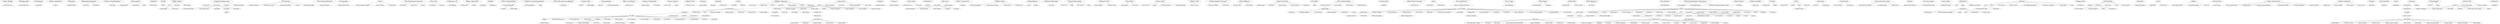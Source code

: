 strict graph "" {
	node [label="\N"];
	89	 [fontsize=30,
		height=0.4722222222222222,
		label="b'Alter Bridge'",
		level=1,
		weight=231894,
		width=2.1805555555555554];
	2405	 [fontsize=20,
		height=0.3194444444444444,
		label="b'Velvet Revolver'",
		level=3,
		weight=423957,
		width=1.9583333333333333];
	89 -- 2405;
	964	 [fontsize=30,
		height=0.4722222222222222,
		label="b'Hoobastank'",
		level=1,
		weight=713239,
		width=2.236111111111111];
	1965	 [fontsize=20,
		height=0.3194444444444444,
		label="b'Story of\\nthe Year'",
		level=3,
		weight=314696,
		width=2.25];
	964 -- 1965;
	1257	 [fontsize=30,
		height=0.4722222222222222,
		label="b'Lifehouse'",
		level=1,
		weight=626378,
		width=1.8194444444444444];
	184	 [fontsize=20,
		height=0.3194444444444444,
		label="b'Augustana'",
		level=3,
		weight=281370,
		width=1.3333333333333333];
	1257 -- 184;
	77	 [fontsize=30,
		height=0.4722222222222222,
		label="b'Alien Ant\\nFarm'",
		level=1,
		weight=481750,
		width=3.0];
	39	 [fontsize=20,
		height=0.3194444444444444,
		label="b'Adema'",
		level=3,
		weight=320351,
		width=0.8888888888888888];
	77 -- 39;
	675	 [fontsize=30,
		height=0.4722222222222222,
		label="b'Earshot'",
		level=1,
		weight=110482,
		width=1.4444444444444444];
	701	 [fontsize=20,
		height=0.3194444444444444,
		label="b'Element Eighty'",
		level=3,
		weight=112829,
		width=1.875];
	675 -- 701;
	349	 [fontsize=30,
		height=0.4722222222222222,
		label="b'Breaking Benjamin'",
		level=1,
		weight=568249,
		width=3.5];
	884	 [fontsize=20,
		height=0.3194444444444444,
		label="b'Godsmack'",
		level=3,
		weight=496504,
		width=1.3333333333333333];
	349 -- 884;
	621	 [fontsize=20,
		height=0.3194444444444444,
		label="b'Disturbed'",
		level=3,
		weight=737699,
		width=1.1944444444444444];
	349 -- 621;
	1804	 [fontsize=30,
		height=0.4722222222222222,
		label="b'Scars On\\nBroadway'",
		level=1,
		weight=111533,
		width=3.9444444444444446];
	1201	 [fontsize=20,
		height=0.3194444444444444,
		label="b'Ko\\:042fn'",
		level=3,
		weight=918247,
		width=1.1944444444444444];
	1804 -- 1201;
	1829	 [fontsize=30,
		height=0.4722222222222222,
		label="b'Sevendust'",
		level=1,
		weight=253569,
		width=1.9722222222222223];
	664	 [fontsize=20,
		height=0.3194444444444444,
		label="b'Drowning Pool'",
		level=3,
		weight=388472,
		width=1.8194444444444444];
	1829 -- 664;
	1924	 [fontsize=20,
		height=0.3194444444444444,
		label="b'Spineshank'",
		level=3,
		weight=155880,
		width=1.4583333333333333];
	1829 -- 1924;
	1895	 [fontsize=20,
		height=0.3194444444444444,
		label="b'SOiL'",
		level=3,
		weight=229038,
		width=0.625];
	1829 -- 1895;
	804	 [fontsize=30,
		height=0.4722222222222222,
		label="b'Flyleaf'",
		level=1,
		weight=299290,
		width=1.2361111111111112];
	751	 [fontsize=20,
		height=0.3194444444444444,
		label="b'Evanescence'",
		level=3,
		weight=1024587,
		width=1.6805555555555556];
	804 -- 751;
	482	 [fontsize=30,
		height=0.4722222222222222,
		label="b'Cold'",
		level=1,
		weight=240430,
		width=0.8611111111111112];
	796	 [fontsize=20,
		height=0.3194444444444444,
		label="b'Flaw'",
		level=3,
		weight=114166,
		width=0.5972222222222222];
	482 -- 796;
	269	 [fontsize=30,
		height=0.4722222222222222,
		label="b'Billy Talent'",
		level=1,
		weight=515568,
		width=2.0416666666666665];
	43	 [fontsize=20,
		height=0.3194444444444444,
		label="b'AFI'",
		level=3,
		weight=671270,
		width=0.4444444444444444];
	269 -- 43;
	137	 [fontsize=20,
		height=0.3194444444444444,
		label="b'Anti-Flag'",
		level=3,
		weight=336794,
		width=1.125];
	269 -- 137;
	1733	 [fontsize=20,
		height=0.3194444444444444,
		label="b'Rise Against'",
		level=3,
		weight=579114,
		width=1.5694444444444444];
	269 -- 1733;
	119	 [fontsize=30,
		height=0.4722222222222222,
		label="b'Angels &\\nAirwaves'",
		level=1,
		weight=263925,
		width=3.7083333333333335];
	2044	 [fontsize=20,
		height=0.3194444444444444,
		label="b'The Almost'",
		level=3,
		weight=103130,
		width=1.4166666666666667];
	119 -- 2044;
	32	 [fontsize=20,
		height=0.3194444444444444,
		label="b'Acceptance'",
		level=3,
		weight=184243,
		width=1.4583333333333333];
	119 -- 32;
	110	 [fontsize=20,
		height=0.3194444444444444,
		label="b'Anberlin'",
		level=3,
		weight=323719,
		width=1.0277777777777777];
	119 -- 110;
	1074	 [fontsize=20,
		height=0.3194444444444444,
		label="b'Jimmy Eat\\nWorld'",
		level=3,
		weight=936209,
		width=2.263888888888889];
	119 -- 1074;
	1187	 [fontsize=25,
		height=0.3888888888888889,
		label="b'Kill Hannah'",
		level=2,
		weight=139913,
		width=1.7777777777777777];
	156	 [fontsize=20,
		height=0.3194444444444444,
		label="b'Armor for\\nSleep'",
		level=3,
		weight=281710,
		width=2.111111111111111];
	1187 -- 156;
	829	 [fontsize=20,
		height=0.3194444444444444,
		label="b'From First\\nto Last'",
		level=3,
		weight=280945,
		width=2.3333333333333335];
	1187 -- 829;
	1481	 [fontsize=20,
		height=0.3194444444444444,
		label="b'My American\\nHeart'",
		level=3,
		weight=110999,
		width=2.5416666666666665];
	1187 -- 1481;
	50	 [fontsize=20,
		height=0.3194444444444444,
		label="b'Aiden'",
		level=3,
		weight=149984,
		width=0.7222222222222222];
	1187 -- 50;
	939	 [fontsize=20,
		height=0.3194444444444444,
		label="b'Hawthorne Heights'",
		level=3,
		weight=287407,
		width=2.375];
	1187 -- 939;
	1484	 [fontsize=25,
		height=0.3888888888888889,
		label="b'My Chemical\\nRomance'",
		level=2,
		weight=928094,
		width=3.7916666666666665];
	743	 [fontsize=20,
		height=0.3194444444444444,
		label="b'Escape The\\nFate'",
		level=3,
		weight=134628,
		width=2.2777777777777777];
	1484 -- 743;
	1292	 [fontsize=25,
		height=0.3888888888888889,
		label="b'Lostprophets'",
		level=2,
		weight=636420,
		width=2.013888888888889];
	836	 [fontsize=20,
		height=0.3194444444444444,
		label="b'Funeral for\\na Friend'",
		level=3,
		weight=369163,
		width=2.5972222222222223];
	1292 -- 836;
	1474	 [fontsize=25,
		height=0.3888888888888889,
		label="b'Muse'",
		level=2,
		weight=1629255,
		width=0.8611111111111112];
	2178	 [fontsize=20,
		height=0.3194444444444444,
		label="b'The Last\\nShadow Puppets'",
		level=3,
		weight=161702,
		width=3.4166666666666665];
	1474 -- 2178;
	152	 [fontsize=20,
		height=0.3194444444444444,
		label="b'Arctic Monkeys'",
		level=3,
		weight=1120718,
		width=1.8888888888888888];
	1474 -- 152;
	2260	 [fontsize=20,
		height=0.3194444444444444,
		label="b'The Strokes'",
		level=3,
		weight=1231044,
		width=1.5];
	1474 -- 2260;
	2231	 [fontsize=25,
		height=0.3888888888888889,
		label="b'The Red\\nJumpsuit Apparatus'",
		level=2,
		weight=285699,
		width=4.694444444444445];
	1852	 [fontsize=20,
		height=0.3194444444444444,
		label="b'Silverstein'",
		level=3,
		weight=245269,
		width=1.2916666666666667];
	2231 -- 1852;
	1823	 [fontsize=20,
		height=0.3194444444444444,
		label="b'Senses Fail'",
		level=3,
		weight=324354,
		width=1.4583333333333333];
	2231 -- 1823;
	1789	 [fontsize=20,
		height=0.3194444444444444,
		label="b'Saosin'",
		level=3,
		weight=286090,
		width=0.8611111111111112];
	2231 -- 1789;
	2277	 [fontsize=25,
		height=0.3888888888888889,
		label="b'The Used'",
		level=2,
		weight=533923,
		width=1.5138888888888888];
	2382	 [fontsize=20,
		height=0.3194444444444444,
		label="b'Underoath'",
		level=3,
		weight=329693,
		width=1.3055555555555556];
	2277 -- 2382;
	66	 [fontsize=20,
		height=0.3194444444444444,
		label="b'Alesana'",
		level=3,
		weight=122228,
		width=1.0138888888888888];
	2277 -- 66;
	2027	 [fontsize=30,
		height=0.4722222222222222,
		label="b'Tenacious D'",
		level=1,
		weight=688606,
		width=2.3472222222222223];
	2201	 [fontsize=20,
		height=0.3194444444444444,
		label="b'The Offspring'",
		level=3,
		weight=1081707,
		width=1.6944444444444444];
	2027 -- 2201;
	2168	 [fontsize=20,
		height=0.3194444444444444,
		label="b'The Juliana\\nTheory'",
		level=3,
		weight=166511,
		width=2.5416666666666665];
	32 -- 2168;
	2251	 [fontsize=20,
		height=0.3194444444444444,
		label="b'The Spill\\nCanvas'",
		level=3,
		weight=164656,
		width=2.263888888888889];
	32 -- 2251;
	1926	 [fontsize=20,
		height=0.3194444444444444,
		label="b'Spitalfield'",
		level=3,
		weight=106880,
		width=1.2083333333333333];
	32 -- 1926;
	495	 [fontsize=20,
		height=0.3194444444444444,
		label="b'Copeland'",
		level=3,
		weight=249580,
		width=1.1944444444444444];
	32 -- 495;
	1838	 [fontsize=20,
		height=0.3194444444444444,
		label="b'Sherwood'",
		level=3,
		weight=102483,
		width=1.2638888888888888];
	32 -- 1838;
	339	 [fontsize=30,
		height=0.4722222222222222,
		label="b'Boys Like\\nGirls'",
		level=1,
		weight=282131,
		width=3.013888888888889];
	1320	 [fontsize=20,
		height=0.3194444444444444,
		label="b'Madina Lake'",
		level=3,
		weight=110233,
		width=1.5972222222222223];
	339 -- 1320;
	411	 [fontsize=20,
		height=0.3194444444444444,
		label="b'Cartel'",
		level=3,
		weight=237403,
		width=0.75];
	339 -- 411;
	1479	 [fontsize=30,
		height=0.4722222222222222,
		label="b'MxPx'",
		level=1,
		weight=284328,
		width=1.0416666666666667];
	1222	 [fontsize=20,
		height=0.3194444444444444,
		label="b'Lagwagon'",
		level=3,
		weight=221328,
		width=1.2916666666666667];
	1479 -- 1222;
	1623	 [fontsize=20,
		height=0.3194444444444444,
		label="b'Pennywise'",
		level=3,
		weight=307364,
		width=1.3472222222222223];
	1479 -- 1623;
	1514	 [fontsize=30,
		height=0.4722222222222222,
		label="b'New Found\\nGlory'",
		level=1,
		weight=442726,
		width=3.486111111111111];
	37	 [fontsize=20,
		height=0.3194444444444444,
		label="b'A Day\\nto Remember'",
		level=3,
		weight=109699,
		width=2.6805555555555554];
	1514 -- 37;
	1460	 [fontsize=30,
		height=0.4722222222222222,
		label="b'Motion City\\nSoundtrack'",
		level=1,
		weight=388212,
		width=4.541666666666667];
	2254	 [fontsize=20,
		height=0.3194444444444444,
		label="b'The Starting\\nLine'",
		level=3,
		weight=302519,
		width=2.2777777777777777];
	1460 -- 2254;
	1326	 [fontsize=20,
		height=0.3194444444444444,
		label="b'Mae'",
		level=3,
		weight=310303,
		width=0.5416666666666666];
	1460 -- 1326;
	2042	 [fontsize=30,
		height=0.4722222222222222,
		label="b'The All-American\\nRejects'",
		level=1,
		weight=756405,
		width=4.944444444444445];
	1682	 [fontsize=20,
		height=0.3194444444444444,
		label="b'Quietdrive'",
		level=3,
		weight=102244,
		width=1.2777777777777777];
	2042 -- 1682;
	906	 [fontsize=30,
		height=0.4722222222222222,
		label="b'Green Day'",
		level=1,
		weight=1471585,
		width=2.0277777777777777];
	1539	 [fontsize=20,
		height=0.3194444444444444,
		label="b'NOFX'",
		level=3,
		weight=484532,
		width=0.7777777777777778];
	906 -- 1539;
	204	 [fontsize=20,
		height=0.3194444444444444,
		label="b'Bad Religion'",
		level=3,
		weight=499017,
		width=1.5833333333333333];
	906 -- 204;
	2355	 [fontsize=30,
		height=0.4722222222222222,
		label="b'Transplants'",
		level=1,
		weight=144169,
		width=2.1805555555555554];
	1693	 [fontsize=20,
		height=0.3194444444444444,
		label="b'Rancid'",
		level=3,
		weight=371926,
		width=0.875];
	2355 -- 1693;
	2076	 [fontsize=20,
		height=0.3194444444444444,
		label="b'The Bouncing\\nSouls'",
		level=3,
		weight=180190,
		width=2.6527777777777777];
	2355 -- 2076;
	336	 [fontsize=30,
		height=0.4722222222222222,
		label="b'Box Car\\nRacer'",
		level=1,
		weight=263873,
		width=2.9722222222222223];
	81	 [fontsize=20,
		height=0.3194444444444444,
		label="b'Alkaline Trio'",
		level=3,
		weight=437715,
		width=1.5416666666666667];
	336 -- 81;
	693	 [fontsize=20,
		height=0.3194444444444444,
		label="b'Eisley'",
		level=3,
		weight=244923,
		width=0.75];
	495 -- 693;
	449	 [fontsize=20,
		height=0.3194444444444444,
		label="b'Chiodos'",
		level=3,
		weight=195920,
		width=1.0277777777777777];
	37 -- 449;
	732	 [fontsize=20,
		height=0.3194444444444444,
		label="b'Enter Shikari'",
		level=3,
		weight=181388,
		width=1.5972222222222223];
	37 -- 732;
	1143	 [fontsize=30,
		height=0.4722222222222222,
		label="b'Justin Timberlake'",
		level=1,
		weight=972050,
		width=3.2777777777777777];
	253	 [fontsize=20,
		height=0.3194444444444444,
		label="b'Beyonc\xc3\xa9'",
		level=3,
		weight=806626,
		width=1.0833333333333333];
	1143 -- 253;
	2324	 [fontsize=20,
		height=0.3194444444444444,
		label="b'Timbaland'",
		level=3,
		weight=572821,
		width=1.3055555555555556];
	1143 -- 2324;
	1065	 [fontsize=25,
		height=0.3888888888888889,
		label="b'Jessica Simpson'",
		level=2,
		weight=298868,
		width=2.611111111111111];
	1249	 [fontsize=20,
		height=0.3194444444444444,
		label="b'Leona Lewis'",
		level=3,
		weight=481890,
		width=1.5694444444444444];
	1065 -- 1249;
	1581	 [fontsize=20,
		height=0.3194444444444444,
		label="b'P!nk'",
		level=3,
		weight=293683,
		width=0.5694444444444444];
	1065 -- 1581;
	1331	 [fontsize=25,
		height=0.3888888888888889,
		label="b'Mandy Moore'",
		level=2,
		weight=281127,
		width=2.125];
	2395	 [fontsize=20,
		height=0.3194444444444444,
		label="b'Vanessa Carlton'",
		level=3,
		weight=403428,
		width=2.0555555555555554];
	1331 -- 2395;
	2391	 [fontsize=30,
		height=0.4722222222222222,
		label="b'Usher'",
		level=1,
		weight=546757,
		width=1.125];
	1097	 [fontsize=20,
		height=0.3194444444444444,
		label="b'John Legend'",
		level=3,
		weight=420828,
		width=1.6111111111111112];
	2391 -- 1097;
	1763	 [fontsize=25,
		height=0.3888888888888889,
		label="b'Roxette'",
		level=2,
		weight=461144,
		width=1.2083333333333333];
	321	 [fontsize=20,
		height=0.3194444444444444,
		label="b'Bon Jovi'",
		level=3,
		weight=858344,
		width=1.0694444444444444];
	1763 -- 321;
	1723	 [fontsize=20,
		height=0.3194444444444444,
		label="b'Richard Marx'",
		level=3,
		weight=180069,
		width=1.6527777777777777];
	1763 -- 1723;
	56	 [fontsize=25,
		height=0.3888888888888889,
		label="b'Akon'",
		level=2,
		weight=589097,
		width=0.7916666666666666];
	801	 [fontsize=20,
		height=0.3194444444444444,
		label="b'Flo Rida'",
		level=3,
		weight=152190,
		width=1.0416666666666667];
	56 -- 801;
	1318	 [fontsize=20,
		height=0.3194444444444444,
		label="b'Madcon'",
		level=3,
		weight=109168,
		width=1.0];
	56 -- 1318;
	310	 [fontsize=30,
		height=0.4722222222222222,
		label="b'Bobby Valentino'",
		level=1,
		weight=106056,
		width=3.0416666666666665];
	450	 [fontsize=20,
		height=0.3194444444444444,
		label="b'Chris Brown'",
		level=3,
		weight=451767,
		width=1.5138888888888888];
	310 -- 450;
	1035	 [fontsize=20,
		height=0.3194444444444444,
		label="b'Jamie Foxx'",
		level=3,
		weight=114725,
		width=1.4305555555555556];
	310 -- 1035;
	2351	 [fontsize=20,
		height=0.3194444444444444,
		label="b'T-Pain'",
		level=3,
		weight=193718,
		width=0.8194444444444444];
	310 -- 2351;
	334	 [fontsize=20,
		height=0.3194444444444444,
		label="b'Bow Wow'",
		level=3,
		weight=117273,
		width=1.2361111111111112];
	310 -- 334;
	1815	 [fontsize=20,
		height=0.3194444444444444,
		label="b'Sean Kingston'",
		level=3,
		weight=289357,
		width=1.8194444444444444];
	310 -- 1815;
	1520	 [fontsize=20,
		height=0.3194444444444444,
		label="b'Ne-Yo'",
		level=3,
		weight=449705,
		width=0.7916666666666666];
	310 -- 1520;
	195	 [fontsize=20,
		height=0.3194444444444444,
		label="b'Baby Bash'",
		level=3,
		weight=132986,
		width=1.3472222222222223];
	310 -- 195;
	76	 [fontsize=25,
		height=0.3888888888888889,
		label="b'Alicia Keys'",
		level=2,
		weight=747095,
		width=1.7083333333333333];
	38	 [fontsize=20,
		height=0.3194444444444444,
		label="b'Adele'",
		level=3,
		weight=401785,
		width=0.7222222222222222];
	76 -- 38;
	107	 [fontsize=20,
		height=0.3194444444444444,
		label="b'Amy Winehouse'",
		level=3,
		weight=1006978,
		width=2.0277777777777777];
	76 -- 107;
	1001	 [fontsize=20,
		height=0.3194444444444444,
		label="b'India.Arie'",
		level=3,
		weight=272268,
		width=1.1805555555555556];
	76 -- 1001;
	496	 [fontsize=20,
		height=0.3194444444444444,
		label="b'Corinne Bailey\\nRae'",
		level=3,
		weight=468718,
		width=2.5555555555555554];
	76 -- 496;
	1125	 [fontsize=20,
		height=0.3194444444444444,
		label="b'Joss Stone'",
		level=3,
		weight=487412,
		width=1.375];
	76 -- 1125;
	163	 [fontsize=25,
		height=0.3888888888888889,
		label="b'Ashanti'",
		level=2,
		weight=287385,
		width=1.1666666666666667];
	1057	 [fontsize=20,
		height=0.3194444444444444,
		label="b'Jennifer Hudson'",
		level=3,
		weight=115919,
		width=2.0277777777777777];
	163 -- 1057;
	44	 [fontsize=20,
		height=0.3194444444444444,
		label="b'A Fine\\nFrenzy'",
		level=3,
		weight=229882,
		width=1.8888888888888888];
	38 -- 44;
	1590	 [fontsize=20,
		height=0.3194444444444444,
		label="b'Paolo Nutini'",
		level=3,
		weight=366738,
		width=1.5];
	38 -- 1590;
	1684	 [fontsize=20,
		height=0.3194444444444444,
		label="b'Rachael Yamagata'",
		level=3,
		weight=348857,
		width=2.375];
	38 -- 1684;
	1160	 [fontsize=20,
		height=0.3194444444444444,
		label="b'Kate Nash'",
		level=3,
		weight=512121,
		width=1.3055555555555556];
	38 -- 1160;
	481	 [fontsize=20,
		height=0.3194444444444444,
		label="b'Colbie Caillat'",
		level=3,
		weight=374979,
		width=1.6388888888888888];
	38 -- 481;
	666	 [fontsize=20,
		height=0.3194444444444444,
		label="b'Duffy'",
		level=3,
		weight=515263,
		width=0.6527777777777778];
	38 -- 666;
	1005	 [fontsize=20,
		height=0.3194444444444444,
		label="b'Ingrid Michaelson'",
		level=3,
		weight=254827,
		width=2.1805555555555554];
	38 -- 1005;
	106	 [fontsize=20,
		height=0.3194444444444444,
		label="b'Amy Macdonald'",
		level=3,
		weight=327841,
		width=2.0];
	38 -- 106;
	1790	 [fontsize=20,
		height=0.3194444444444444,
		label="b'Sara Bareilles'",
		level=3,
		weight=351048,
		width=1.7361111111111112];
	38 -- 1790;
	1031	 [fontsize=20,
		height=0.3194444444444444,
		label="b'James Morrison'",
		level=3,
		weight=450459,
		width=1.9861111111111112];
	38 -- 1031;
	147	 [fontsize=20,
		height=0.3194444444444444,
		label="b'Aqualung'",
		level=3,
		weight=452138,
		width=1.1805555555555556];
	44 -- 147;
	1510	 [fontsize=20,
		height=0.3194444444444444,
		label="b'Nerina Pallot'",
		level=3,
		weight=142913,
		width=1.5972222222222223];
	44 -- 1510;
	1848	 [fontsize=20,
		height=0.3194444444444444,
		label="b'Sia'",
		level=3,
		weight=548364,
		width=0.4027777777777778];
	44 -- 1848;
	324	 [fontsize=20,
		height=0.3194444444444444,
		label="b'Bonnie Somerville'",
		level=3,
		weight=131336,
		width=2.25];
	44 -- 324;
	1713	 [fontsize=20,
		height=0.3194444444444444,
		label="b'Regina Spektor'",
		level=3,
		weight=689251,
		width=1.9166666666666667];
	44 -- 1713;
	830	 [fontsize=20,
		height=0.3194444444444444,
		label="b'Frou Frou'",
		level=3,
		weight=640714,
		width=1.2222222222222223];
	44 -- 830;
	1341	 [fontsize=20,
		height=0.3194444444444444,
		label="b'Maria Mena'",
		level=3,
		weight=266367,
		width=1.4722222222222223];
	44 -- 1341;
	1437	 [fontsize=20,
		height=0.3194444444444444,
		label="b'Missy Higgins'",
		level=3,
		weight=190785,
		width=1.7222222222222223];
	44 -- 1437;
	1703	 [fontsize=20,
		height=0.3194444444444444,
		label="b'Razorlight'",
		level=3,
		weight=775277,
		width=1.2638888888888888];
	1590 -- 1703;
	2283	 [fontsize=20,
		height=0.3194444444444444,
		label="b'The View'",
		level=3,
		weight=281743,
		width=1.1666666666666667];
	1590 -- 2283;
	2175	 [fontsize=20,
		height=0.3194444444444444,
		label="b'The Kooks'",
		level=3,
		weight=943840,
		width=1.3333333333333333];
	1160 -- 2175;
	2293	 [fontsize=20,
		height=0.3194444444444444,
		label="b'The Wombats'",
		level=3,
		weight=261401,
		width=1.7361111111111112];
	1160 -- 2293;
	2013	 [fontsize=20,
		height=0.3194444444444444,
		label="b'Taylor Swift'",
		level=3,
		weight=209740,
		width=1.4583333333333333];
	481 -- 2013;
	55	 [fontsize=20,
		height=0.3194444444444444,
		label="b'Air Traffic'",
		level=3,
		weight=200502,
		width=1.1944444444444444];
	147 -- 55;
	2304	 [fontsize=20,
		height=0.3194444444444444,
		label="b'Thirteen Senses'",
		level=3,
		weight=236836,
		width=2.0277777777777777];
	147 -- 2304;
	174	 [fontsize=20,
		height=0.3194444444444444,
		label="b'Athlete'",
		level=3,
		weight=487805,
		width=0.875];
	147 -- 174;
	1891	 [fontsize=20,
		height=0.3194444444444444,
		label="b'Snow Patrol'",
		level=3,
		weight=1324962,
		width=1.5];
	147 -- 1891;
	966	 [fontsize=20,
		height=0.3194444444444444,
		label="b'Hooverphonic'",
		level=3,
		weight=505670,
		width=1.7222222222222223];
	1848 -- 966;
	2180	 [fontsize=20,
		height=0.3194444444444444,
		label="b'The Libertines'",
		level=3,
		weight=654016,
		width=1.7638888888888888];
	1703 -- 2180;
	344	 [fontsize=20,
		height=0.3194444444444444,
		label="b'Brad Paisley'",
		level=3,
		weight=125204,
		width=1.5694444444444444];
	2013 -- 344;
	686	 [fontsize=20,
		height=0.3194444444444444,
		label="b'Editors'",
		level=3,
		weight=686981,
		width=0.875];
	55 -- 686;
	2208	 [fontsize=20,
		height=0.3194444444444444,
		label="b'The Pigeon\\nDetectives'",
		level=3,
		weight=286797,
		width=2.9583333333333335];
	55 -- 2208;
	1566	 [fontsize=20,
		height=0.3194444444444444,
		label="b'One Night\\nOnly'",
		level=3,
		weight=108133,
		width=2.0555555555555554];
	55 -- 1566;
	2158	 [fontsize=20,
		height=0.3194444444444444,
		label="b'The Hoosiers'",
		level=3,
		weight=192647,
		width=1.6527777777777777];
	55 -- 2158;
	1420	 [fontsize=20,
		height=0.3194444444444444,
		label="b'Milburn'",
		level=3,
		weight=162623,
		width=0.9166666666666666];
	55 -- 1420;
	2125	 [fontsize=20,
		height=0.3194444444444444,
		label="b'The Enemy'",
		level=3,
		weight=167577,
		width=1.4305555555555556];
	55 -- 2125;
	337	 [fontsize=20,
		height=0.3194444444444444,
		label="b'Boy Kill\\nBoy'",
		level=3,
		weight=214130,
		width=1.6388888888888888];
	55 -- 337;
	2091	 [fontsize=20,
		height=0.3194444444444444,
		label="b'The Cinematics'",
		level=3,
		weight=124478,
		width=1.9305555555555556];
	55 -- 2091;
	2052	 [fontsize=20,
		height=0.3194444444444444,
		label="b'The Automatic'",
		level=3,
		weight=247640,
		width=1.7916666666666667];
	55 -- 2052;
	2132	 [fontsize=20,
		height=0.3194444444444444,
		label="b'The Feeling'",
		level=3,
		weight=291405,
		width=1.4722222222222223];
	55 -- 2132;
	2233	 [fontsize=20,
		height=0.3194444444444444,
		label="b'The Rifles'",
		level=3,
		weight=152476,
		width=1.2638888888888888];
	55 -- 2233;
	1811	 [fontsize=20,
		height=0.3194444444444444,
		label="b'Scouting for\\nGirls'",
		level=3,
		weight=152036,
		width=2.2916666666666665];
	55 -- 1811;
	2156	 [fontsize=20,
		height=0.3194444444444444,
		label="b'The Holloways'",
		level=3,
		weight=145498,
		width=1.8333333333333333];
	55 -- 2156;
	934	 [fontsize=20,
		height=0.3194444444444444,
		label="b'Hard-Fi'",
		level=3,
		weight=465383,
		width=0.9305555555555556];
	55 -- 934;
	2270	 [fontsize=20,
		height=0.3194444444444444,
		label="b'The Thrills'",
		level=3,
		weight=278211,
		width=1.3055555555555556];
	174 -- 2270;
	1194	 [fontsize=20,
		height=0.3194444444444444,
		label="b'Kings of\\nLeon'",
		level=3,
		weight=948535,
		width=1.8611111111111112];
	686 -- 1194;
	2228	 [fontsize=20,
		height=0.3194444444444444,
		label="b'The Rascals'",
		level=3,
		weight=111591,
		width=1.5555555555555556];
	1420 -- 2228;
	617	 [fontsize=20,
		height=0.3194444444444444,
		label="b'Dirty Pretty\\nThings'",
		level=3,
		weight=398365,
		width=2.4444444444444446];
	1420 -- 617;
	2102	 [fontsize=20,
		height=0.3194444444444444,
		label="b'The Cribs'",
		level=3,
		weight=306256,
		width=1.2083333333333333];
	1420 -- 2102;
	894	 [fontsize=20,
		height=0.3194444444444444,
		label="b'Good Shoes'",
		level=3,
		weight=196826,
		width=1.5555555555555556];
	1420 -- 894;
	2432	 [fontsize=20,
		height=0.3194444444444444,
		label="b'We Are\\nScientists'",
		level=3,
		weight=638660,
		width=2.3472222222222223];
	337 -- 2432;
	700	 [fontsize=20,
		height=0.3194444444444444,
		label="b'Elefant'",
		level=3,
		weight=130503,
		width=0.875];
	337 -- 700;
	63	 [fontsize=25,
		height=0.3888888888888889,
		label="b'Alcazar'",
		level=2,
		weight=109594,
		width=1.1666666666666667];
	538	 [fontsize=20,
		height=0.3194444444444444,
		label="b'Dannii Minogue'",
		level=3,
		weight=153685,
		width=1.9305555555555556];
	63 -- 538;
	872	 [fontsize=25,
		height=0.3888888888888889,
		label="b'Girls Aloud'",
		level=2,
		weight=329039,
		width=1.7083333333333333];
	844	 [fontsize=20,
		height=0.3194444444444444,
		label="b'Gabriella Cilmi'",
		level=3,
		weight=229391,
		width=1.8194444444444444];
	872 -- 844;
	1263	 [fontsize=20,
		height=0.3194444444444444,
		label="b'Lily Allen'",
		level=3,
		weight=735619,
		width=1.125];
	872 -- 1263;
	749	 [fontsize=25,
		height=0.3888888888888889,
		label="b'Eurythmics'",
		level=2,
		weight=537321,
		width=1.7222222222222223];
	295	 [fontsize=20,
		height=0.3194444444444444,
		label="b'Blondie'",
		level=3,
		weight=681337,
		width=0.9305555555555556];
	749 -- 295;
	229	 [fontsize=25,
		height=0.3888888888888889,
		label="b'Bee Gees'",
		level=2,
		weight=477389,
		width=1.5555555555555556];
	54	 [fontsize=20,
		height=0.3194444444444444,
		label="b'Air Supply'",
		level=3,
		weight=171621,
		width=1.2777777777777777];
	229 -- 54;
	211	 [fontsize=20,
		height=0.3194444444444444,
		label="b'Barry Manilow'",
		level=3,
		weight=149528,
		width=1.7638888888888888];
	229 -- 211;
	2101	 [fontsize=30,
		height=0.4722222222222222,
		label="b'The Cranberries'",
		level=1,
		weight=1000991,
		width=3.013888888888889];
	851	 [fontsize=20,
		height=0.3194444444444444,
		label="b'Garbage'",
		level=3,
		weight=824282,
		width=1.0833333333333333];
	2101 -- 851;
	248	 [fontsize=30,
		height=0.4722222222222222,
		label="b'Beth Orton'",
		level=1,
		weight=312380,
		width=2.0277777777777777];
	1352	 [fontsize=20,
		height=0.3194444444444444,
		label="b'Martha Wainwright'",
		level=3,
		weight=207931,
		width=2.3194444444444446];
	248 -- 1352;
	1077	 [fontsize=20,
		height=0.3194444444444444,
		label="b'Joan as\\nPolice Woman'",
		level=3,
		weight=100072,
		width=3.0];
	248 -- 1077;
	52	 [fontsize=20,
		height=0.3194444444444444,
		label="b'Aimee Mann'",
		level=3,
		weight=460640,
		width=1.5694444444444444];
	248 -- 52;
	944	 [fontsize=20,
		height=0.3194444444444444,
		label="b'Heather Nova'",
		level=3,
		weight=228168,
		width=1.7222222222222223];
	248 -- 944;
	554	 [fontsize=30,
		height=0.4722222222222222,
		label="b'David Byrne'",
		level=1,
		weight=155448,
		width=2.2777777777777777];
	598	 [fontsize=20,
		height=0.3194444444444444,
		label="b'Devo'",
		level=3,
		weight=306665,
		width=0.6527777777777778];
	554 -- 598;
	1919	 [fontsize=20,
		height=0.3194444444444444,
		label="b'Sparks'",
		level=3,
		weight=116938,
		width=0.875];
	554 -- 1919;
	1497	 [fontsize=30,
		height=0.4722222222222222,
		label="b'Natalie Merchant'",
		level=1,
		weight=241734,
		width=3.1527777777777777];
	2471	 [fontsize=20,
		height=0.3194444444444444,
		label="b'Yael Naim'",
		level=3,
		weight=120779,
		width=1.2916666666666667];
	1497 -- 2471;
	1793	 [fontsize=30,
		height=0.4722222222222222,
		label="b'Sarah McLachlan'",
		level=1,
		weight=691754,
		width=3.25];
	2099	 [fontsize=20,
		height=0.3194444444444444,
		label="b'The Corrs'",
		level=3,
		weight=438374,
		width=1.2361111111111112];
	1793 -- 2099;
	1056	 [fontsize=20,
		height=0.3194444444444444,
		label="b'Jem'",
		level=3,
		weight=484415,
		width=0.5277777777777778];
	1793 -- 1056;
	1209	 [fontsize=20,
		height=0.3194444444444444,
		label="b'KT Tunstall'",
		level=3,
		weight=684225,
		width=1.4166666666666667];
	1793 -- 1209;
	604	 [fontsize=20,
		height=0.3194444444444444,
		label="b'Dido'",
		level=3,
		weight=957515,
		width=0.5833333333333334];
	1793 -- 604;
	1839	 [fontsize=30,
		height=0.4722222222222222,
		label="b'Sheryl Crow'",
		level=1,
		weight=605660,
		width=2.2777777777777777];
	2085	 [fontsize=20,
		height=0.3194444444444444,
		label="b'The Cardigans'",
		level=3,
		weight=804033,
		width=1.8333333333333333];
	1839 -- 2085;
	1411	 [fontsize=20,
		height=0.3194444444444444,
		label="b'Michelle Branch'",
		level=3,
		weight=440679,
		width=1.9861111111111112];
	1839 -- 1411;
	1279	 [fontsize=30,
		height=0.4722222222222222,
		label="b'Liz Phair'",
		level=1,
		weight=271289,
		width=1.625];
	792	 [fontsize=20,
		height=0.3194444444444444,
		label="b'Fiona Apple'",
		level=3,
		weight=652836,
		width=1.4861111111111112];
	1279 -- 792;
	2346	 [fontsize=20,
		height=0.3194444444444444,
		label="b'Tori Amos'",
		level=3,
		weight=698337,
		width=1.2777777777777777];
	1279 -- 2346;
	1272	 [fontsize=30,
		height=0.4722222222222222,
		label="b'Lisa Loeb'",
		level=1,
		weight=274835,
		width=1.8194444444444444];
	128	 [fontsize=20,
		height=0.3194444444444444,
		label="b'Anna Nalick'",
		level=3,
		weight=305049,
		width=1.4861111111111112];
	1272 -- 128;
	1068	 [fontsize=20,
		height=0.3194444444444444,
		label="b'Jewel'",
		level=3,
		weight=485526,
		width=0.7222222222222222];
	1272 -- 1068;
	427	 [fontsize=20,
		height=0.3194444444444444,
		label="b'Chantal Kreviazuk'",
		level=3,
		weight=149221,
		width=2.263888888888889];
	1272 -- 427;
	1496	 [fontsize=20,
		height=0.3194444444444444,
		label="b'Natalie Imbruglia'",
		level=3,
		weight=556836,
		width=2.0972222222222223];
	1272 -- 1496;
	1605	 [fontsize=30,
		height=0.4722222222222222,
		label="b'Paula Cole'",
		level=1,
		weight=176111,
		width=2.0416666666666665];
	132	 [fontsize=20,
		height=0.3194444444444444,
		label="b'Annie Lennox'",
		level=3,
		weight=363635,
		width=1.7083333333333333];
	1605 -- 132;
	1860	 [fontsize=30,
		height=0.4722222222222222,
		label="b\"Sin\xc3\xa9ad O'Connor\"",
		level=1,
		weight=431116,
		width=3.1944444444444446];
	1342	 [fontsize=20,
		height=0.3194444444444444,
		label="b'Marianne Faithfull'",
		level=3,
		weight=133106,
		width=2.2083333333333335];
	1860 -- 1342;
	1158	 [fontsize=20,
		height=0.3194444444444444,
		label="b'Kate Bush'",
		level=3,
		weight=491069,
		width=1.2916666666666667];
	1860 -- 1158;
	545	 [fontsize=30,
		height=0.4722222222222222,
		label="b'Dar Williams'",
		level=1,
		weight=143227,
		width=2.3472222222222223];
	345	 [fontsize=20,
		height=0.3194444444444444,
		label="b'Brandi Carlile'",
		level=3,
		weight=177229,
		width=1.6805555555555556];
	545 -- 345;
	2412	 [fontsize=20,
		height=0.3194444444444444,
		label="b'Vienna Teng'",
		level=3,
		weight=138324,
		width=1.5833333333333333];
	545 -- 2412;
	58	 [fontsize=25,
		height=0.3888888888888889,
		label="b'Alanis Morissette'",
		level=2,
		weight=881375,
		width=2.6527777777777777];
	997	 [fontsize=20,
		height=0.3194444444444444,
		label="b'Imogen Heap'",
		level=3,
		weight=677093,
		width=1.6805555555555556];
	58 -- 997;
	1322	 [fontsize=20,
		height=0.3194444444444444,
		label="b'Madonna'",
		level=3,
		weight=1223315,
		width=1.1666666666666667];
	58 -- 1322;
	1508	 [fontsize=20,
		height=0.3194444444444444,
		label="b'Nelly Furtado'",
		level=3,
		weight=1092709,
		width=1.6527777777777777];
	58 -- 1508;
	183	 [fontsize=20,
		height=0.3194444444444444,
		label="b'Auf der\\nMaur'",
		level=3,
		weight=116032,
		width=1.7638888888888888];
	58 -- 183;
	1385	 [fontsize=20,
		height=0.3194444444444444,
		label="b'Melanie C'",
		level=3,
		weight=274824,
		width=1.2638888888888888];
	58 -- 1385;
	1538	 [fontsize=25,
		height=0.3888888888888889,
		label="b'No Doubt'",
		level=2,
		weight=910959,
		width=1.4722222222222223];
	1642	 [fontsize=20,
		height=0.3194444444444444,
		label="b'Pink'",
		level=3,
		weight=748518,
		width=0.5416666666666666];
	1538 -- 1642;
	2369	 [fontsize=30,
		height=0.4722222222222222,
		label="b'TV on\\nthe Radio'",
		level=1,
		weight=590113,
		width=3.25];
	124	 [fontsize=20,
		height=0.3194444444444444,
		label="b'Animal Collective'",
		level=3,
		weight=467779,
		width=2.138888888888889];
	2369 -- 124;
	908	 [fontsize=20,
		height=0.3194444444444444,
		label="b'Grizzly Bear'",
		level=3,
		weight=262914,
		width=1.5138888888888888];
	2369 -- 908;
	2461	 [fontsize=20,
		height=0.3194444444444444,
		label="b'Wolf Parade'",
		level=3,
		weight=405145,
		width=1.5416666666666667];
	2369 -- 2461;
	485	 [fontsize=20,
		height=0.3194444444444444,
		label="b'Cold War\\nKids'",
		level=3,
		weight=424655,
		width=1.9305555555555556];
	2369 -- 485;
	524	 [fontsize=25,
		height=0.3888888888888889,
		label="b'Cypress Hill'",
		level=2,
		weight=471151,
		width=1.8611111111111112];
	799	 [fontsize=20,
		height=0.3194444444444444,
		label="b'Flipsyde'",
		level=3,
		weight=102747,
		width=1.0416666666666667];
	524 -- 799;
	318	 [fontsize=25,
		height=0.3888888888888889,
		label="b'Bone Thugs-N-Harmony'",
		level=2,
		weight=212676,
		width=3.763888888888889];
	426	 [fontsize=20,
		height=0.3194444444444444,
		label="b'Chamillionaire'",
		level=3,
		weight=188537,
		width=1.7638888888888888];
	318 -- 426;
	1494	 [fontsize=25,
		height=0.3888888888888889,
		label="b'Nas'",
		level=2,
		weight=479776,
		width=0.625];
	2464	 [fontsize=20,
		height=0.3194444444444444,
		label="b'Wyclef Jean'",
		level=3,
		weight=255232,
		width=1.5138888888888888];
	1494 -- 2464;
	1151	 [fontsize=20,
		height=0.3194444444444444,
		label="b'Kanye West'",
		level=3,
		weight=1023445,
		width=1.5];
	1494 -- 1151;
	57	 [fontsize=20,
		height=0.3194444444444444,
		label="b'Akron/Family'",
		level=3,
		weight=112345,
		width=1.625];
	124 -- 57;
	1677	 [fontsize=30,
		height=0.4722222222222222,
		label="b'Q and\\nNot U'",
		level=1,
		weight=112957,
		width=2.5555555555555554];
	2019	 [fontsize=20,
		height=0.3194444444444444,
		label="b'Ted Leo and\\nThe Pharmacists'",
		level=3,
		weight=277046,
		width=3.888888888888889];
	1677 -- 2019;
	520	 [fontsize=30,
		height=0.4722222222222222,
		label="b'Cut Copy'",
		level=1,
		weight=416442,
		width=1.75];
	1705	 [fontsize=20,
		height=0.3194444444444444,
		label="b'R\xc3\xb6yksopp'",
		level=3,
		weight=846313,
		width=1.2361111111111112];
	520 -- 1705;
	2129	 [fontsize=30,
		height=0.4722222222222222,
		label="b'The Faint'",
		level=1,
		weight=374938,
		width=1.7638888888888888];
	794	 [fontsize=20,
		height=0.3194444444444444,
		label="b'Fischerspooner'",
		level=3,
		weight=392955,
		width=1.9166666666666667];
	2129 -- 794;
	1221	 [fontsize=20,
		height=0.3194444444444444,
		label="b'Ladytron'",
		level=3,
		weight=546528,
		width=1.0833333333333333];
	2129 -- 1221;
	2339	 [fontsize=30,
		height=0.4722222222222222,
		label="b'Tom Vek'",
		level=1,
		weight=132242,
		width=1.6805555555555556];
	1488	 [fontsize=20,
		height=0.3194444444444444,
		label="b'Mystery Jets'",
		level=3,
		weight=224026,
		width=1.5694444444444444];
	2339 -- 1488;
	2185	 [fontsize=20,
		height=0.3194444444444444,
		label="b'The Maccabees'",
		level=3,
		weight=244409,
		width=1.9861111111111112];
	2339 -- 2185;
	2226	 [fontsize=30,
		height=0.4722222222222222,
		label="b'The Rapture'",
		level=1,
		weight=380859,
		width=2.3194444444444446];
	2225	 [fontsize=20,
		height=0.3194444444444444,
		label="b'The Rakes'",
		level=3,
		weight=415609,
		width=1.3472222222222223];
	2226 -- 2225;
	2074	 [fontsize=20,
		height=0.3194444444444444,
		label="b'The Books'",
		level=3,
		weight=213141,
		width=1.3333333333333333];
	57 -- 2074;
	596	 [fontsize=20,
		height=0.3194444444444444,
		label="b'Devendra Banhart'",
		level=3,
		weight=444185,
		width=2.263888888888889];
	57 -- 596;
	2404	 [fontsize=20,
		height=0.3194444444444444,
		label="b'Vashti Bunyan'",
		level=3,
		weight=174335,
		width=1.7916666666666667];
	57 -- 2404;
	2191	 [fontsize=20,
		height=0.3194444444444444,
		label="b'The Microphones'",
		level=3,
		weight=209964,
		width=2.1527777777777777];
	57 -- 2191;
	1587	 [fontsize=20,
		height=0.3194444444444444,
		label="b'Panda Bear'",
		level=3,
		weight=208434,
		width=1.4722222222222223];
	57 -- 1587;
	2411	 [fontsize=20,
		height=0.3194444444444444,
		label="b'Vetiver'",
		level=3,
		weight=151543,
		width=0.875];
	57 -- 2411;
	34	 [fontsize=20,
		height=0.3194444444444444,
		label="b'A.C. Newman'",
		level=3,
		weight=140351,
		width=1.7222222222222223];
	2019 -- 34;
	114	 [fontsize=20,
		height=0.3194444444444444,
		label="b'Andrew Bird'",
		level=3,
		weight=483747,
		width=1.5138888888888888];
	34 -- 114;
	1945	 [fontsize=20,
		height=0.3194444444444444,
		label="b'Stephen Malkmus'",
		level=3,
		weight=175760,
		width=2.236111111111111];
	34 -- 1945;
	2112	 [fontsize=20,
		height=0.3194444444444444,
		label="b'The Decemberists'",
		level=3,
		weight=715277,
		width=2.263888888888889];
	34 -- 2112;
	351	 [fontsize=20,
		height=0.3194444444444444,
		label="b'Brendan Benson'",
		level=3,
		weight=109384,
		width=2.0833333333333335];
	34 -- 351;
	1299	 [fontsize=20,
		height=0.3194444444444444,
		label="b'Love Is\\nAll'",
		level=3,
		weight=105033,
		width=1.4444444444444444];
	34 -- 1299;
	595	 [fontsize=20,
		height=0.3194444444444444,
		label="b'Destroyer'",
		level=3,
		weight=174672,
		width=1.2083333333333333];
	34 -- 595;
	2077	 [fontsize=20,
		height=0.3194444444444444,
		label="b'The Boy Least\\nLikely To'",
		level=3,
		weight=193239,
		width=3.138888888888889];
	34 -- 2077;
	1696	 [fontsize=20,
		height=0.3194444444444444,
		label="b'Ra Ra\\nRiot'",
		level=3,
		weight=114080,
		width=1.5138888888888888];
	34 -- 1696;
	271	 [fontsize=20,
		height=0.3194444444444444,
		label="b'Bishop Allen'",
		level=3,
		weight=118515,
		width=1.5555555555555556];
	34 -- 271;
	478	 [fontsize=20,
		height=0.3194444444444444,
		label="b'Coconut Records'",
		level=3,
		weight=115035,
		width=2.1527777777777777];
	34 -- 478;
	2111	 [fontsize=20,
		height=0.3194444444444444,
		label="b'The Dears'",
		level=3,
		weight=148225,
		width=1.3055555555555556];
	34 -- 2111;
	2295	 [fontsize=20,
		height=0.3194444444444444,
		label="b'The Wrens'",
		level=3,
		weight=102493,
		width=1.3611111111111112];
	34 -- 2295;
	1106	 [fontsize=20,
		height=0.3194444444444444,
		label="b'John Vanderslice'",
		level=3,
		weight=132952,
		width=2.138888888888889];
	34 -- 1106;
	2198	 [fontsize=20,
		height=0.3194444444444444,
		label="b'The New\\nPornographers'",
		level=3,
		weight=352915,
		width=3.1944444444444446];
	34 -- 2198;
	827	 [fontsize=20,
		height=0.3194444444444444,
		label="b'Frightened Rabbit'",
		level=3,
		weight=100186,
		width=2.2083333333333335];
	34 -- 827;
	2269	 [fontsize=20,
		height=0.3194444444444444,
		label="b'The Thermals'",
		level=3,
		weight=121491,
		width=1.7222222222222223];
	34 -- 2269;
	1079	 [fontsize=20,
		height=0.3194444444444444,
		label="b'Joanna Newsom'",
		level=3,
		weight=368213,
		width=2.0694444444444446];
	114 -- 1079;
	240	 [fontsize=20,
		height=0.3194444444444444,
		label="b'Ben Kweller'",
		level=3,
		weight=377399,
		width=1.4861111111111112];
	114 -- 240;
	1768	 [fontsize=20,
		height=0.3194444444444444,
		label="b'Rufus Wainwright'",
		level=3,
		weight=589827,
		width=2.1805555555555554];
	114 -- 1768;
	61	 [fontsize=20,
		height=0.3194444444444444,
		label="b'Albert Hammond,\\nJr.'",
		level=3,
		weight=105702,
		width=2.7083333333333335];
	351 -- 61;
	2393	 [fontsize=20,
		height=0.3194444444444444,
		label="b'Vampire Weekend'",
		level=3,
		weight=407130,
		width=2.2916666666666665];
	271 -- 2393;
	161	 [fontsize=25,
		height=0.3888888888888889,
		label="b'Art of\\nNoise'",
		level=2,
		weight=153823,
		width=2.013888888888889];
	1633	 [fontsize=20,
		height=0.3194444444444444,
		label="b'Pet Shop\\nBoys'",
		level=3,
		weight=492274,
		width=2.0];
	161 -- 1633;
	2166	 [fontsize=30,
		height=0.4722222222222222,
		label="b'The Jimi\\nHendrix Experience'",
		level=1,
		weight=495688,
		width=5.569444444444445];
	1241	 [fontsize=20,
		height=0.3194444444444444,
		label="b'Led Zeppelin'",
		level=3,
		weight=1267330,
		width=1.6111111111111112];
	2166 -- 1241;
	2237	 [fontsize=20,
		height=0.3194444444444444,
		label="b'The Rolling\\nStones'",
		level=3,
		weight=1461018,
		width=2.513888888888889];
	2166 -- 2237;
	1956	 [fontsize=20,
		height=0.3194444444444444,
		label="b'Stevie Ray Vaughan and\\nDouble Trouble'",
		level=3,
		weight=233382,
		width=5.208333333333333];
	2166 -- 1956;
	30	 [fontsize=20,
		height=0.3194444444444444,
		label="b'AC/DC'",
		level=3,
		weight=1092654,
		width=0.875];
	1241 -- 30;
	72	 [fontsize=20,
		height=0.3194444444444444,
		label="b'Alice Cooper'",
		level=3,
		weight=527380,
		width=1.5972222222222223];
	30 -- 72;
	1458	 [fontsize=20,
		height=0.3194444444444444,
		label="b'Mot\xc3\xb6rhead'",
		level=3,
		weight=536711,
		width=1.3333333333333333];
	30 -- 1458;
	2493	 [fontsize=20,
		height=0.3194444444444444,
		label="b'ZZ Top'",
		level=3,
		weight=523070,
		width=0.9027777777777778];
	30 -- 2493;
	579	 [fontsize=20,
		height=0.3194444444444444,
		label="b'Def Leppard'",
		level=3,
		weight=386528,
		width=1.5416666666666667];
	30 -- 579;
	916	 [fontsize=20,
		height=0.3194444444444444,
		label="b\"Guns N'\\nRoses\"",
		level=3,
		weight=1276030,
		width=2.013888888888889];
	30 -- 916;
	2444	 [fontsize=20,
		height=0.3194444444444444,
		label="b'Whitesnake'",
		level=3,
		weight=420161,
		width=1.4583333333333333];
	30 -- 2444;
	1396	 [fontsize=20,
		height=0.3194444444444444,
		label="b'Metallica'",
		level=3,
		weight=1334527,
		width=1.0972222222222223];
	30 -- 1396;
	1129	 [fontsize=20,
		height=0.3194444444444444,
		label="b'Judas Priest'",
		level=3,
		weight=490388,
		width=1.5416666666666667];
	30 -- 1129;
	1580	 [fontsize=20,
		height=0.3194444444444444,
		label="b'Ozzy Osbourne'",
		level=3,
		weight=616696,
		width=1.9305555555555556];
	30 -- 1580;
	613	 [fontsize=20,
		height=0.3194444444444444,
		label="b'Dio'",
		level=3,
		weight=324642,
		width=0.4305555555555556];
	30 -- 613;
	41	 [fontsize=20,
		height=0.3194444444444444,
		label="b'Aerosmith'",
		level=3,
		weight=1167673,
		width=1.2638888888888888];
	30 -- 41;
	2372	 [fontsize=20,
		height=0.3194444444444444,
		label="b'Twisted Sister'",
		level=3,
		weight=262749,
		width=1.75];
	30 -- 2372;
	281	 [fontsize=20,
		height=0.3194444444444444,
		label="b'Black Sabbath'",
		level=3,
		weight=875812,
		width=1.7916666666666667];
	30 -- 281;
	1011	 [fontsize=20,
		height=0.3194444444444444,
		label="b'Iron Maiden'",
		level=3,
		weight=836037,
		width=1.4722222222222223];
	30 -- 1011;
	575	 [fontsize=20,
		height=0.3194444444444444,
		label="b'Deep Purple'",
		level=3,
		weight=848986,
		width=1.5555555555555556];
	30 -- 575;
	2400	 [fontsize=20,
		height=0.3194444444444444,
		label="b'Van Halen'",
		level=3,
		weight=630959,
		width=1.3055555555555556];
	30 -- 2400;
	1196	 [fontsize=20,
		height=0.3194444444444444,
		label="b'KISS'",
		level=3,
		weight=581809,
		width=0.6388888888888888];
	30 -- 1196;
	1690	 [fontsize=20,
		height=0.3194444444444444,
		label="b'Rainbow'",
		level=3,
		weight=309223,
		width=1.0833333333333333];
	30 -- 1690;
	1810	 [fontsize=20,
		height=0.3194444444444444,
		label="b'Scorpions'",
		level=3,
		weight=597146,
		width=1.2361111111111112];
	30 -- 1810;
	1683	 [fontsize=20,
		height=0.3194444444444444,
		label="b'Quiet Riot'",
		level=3,
		weight=134496,
		width=1.2361111111111112];
	72 -- 1683;
	2427	 [fontsize=20,
		height=0.3194444444444444,
		label="b'W.A.S.P.'",
		level=3,
		weight=199470,
		width=1.1388888888888888];
	72 -- 2427;
	1104	 [fontsize=20,
		height=0.3194444444444444,
		label="b'Johnny Winter'",
		level=3,
		weight=131056,
		width=1.7777777777777777];
	2493 -- 1104;
	1955	 [fontsize=20,
		height=0.3194444444444444,
		label="b'Stevie Ray\\nVaughan'",
		level=3,
		weight=291941,
		width=2.6944444444444446];
	2493 -- 1955;
	141	 [fontsize=20,
		height=0.3194444444444444,
		label="b'Apocalyptica'",
		level=3,
		weight=528633,
		width=1.5833333333333333];
	1396 -- 141;
	1770	 [fontsize=20,
		height=0.3194444444444444,
		label="b'Running Wild'",
		level=3,
		weight=108043,
		width=1.6527777777777777];
	613 -- 1770;
	1335	 [fontsize=20,
		height=0.3194444444444444,
		label="b'Manowar'",
		level=3,
		weight=287888,
		width=1.1527777777777777];
	613 -- 1335;
	1464	 [fontsize=20,
		height=0.3194444444444444,
		label="b'Mr. Big'",
		level=3,
		weight=173796,
		width=0.8888888888888888];
	41 -- 1464;
	1110	 [fontsize=20,
		height=0.3194444444444444,
		label="b'Jon Bon\\nJovi'",
		level=3,
		weight=147886,
		width=1.75];
	41 -- 1110;
	1380	 [fontsize=20,
		height=0.3194444444444444,
		label="b'Meat Loaf'",
		level=3,
		weight=303221,
		width=1.2361111111111112];
	41 -- 1380;
	1374	 [fontsize=20,
		height=0.3194444444444444,
		label="b'M\xc3\xb6tley Cr\xc3\xbce'",
		level=3,
		weight=356089,
		width=1.5];
	41 -- 1374;
	2108	 [fontsize=20,
		height=0.3194444444444444,
		label="b'The Darkness'",
		level=3,
		weight=409227,
		width=1.7361111111111112];
	41 -- 2108;
	1868	 [fontsize=20,
		height=0.3194444444444444,
		label="b'Skid Row'",
		level=3,
		weight=259791,
		width=1.1805555555555556];
	41 -- 1868;
	1655	 [fontsize=20,
		height=0.3194444444444444,
		label="b'Poison'",
		level=3,
		weight=257449,
		width=0.8611111111111112];
	41 -- 1655;
	1801	 [fontsize=20,
		height=0.3194444444444444,
		label="b'Saxon'",
		level=3,
		weight=173883,
		width=0.7916666666666666];
	281 -- 1801;
	31	 [fontsize=20,
		height=0.3194444444444444,
		label="b'Accept'",
		level=3,
		weight=179019,
		width=0.8611111111111112];
	281 -- 31;
	62	 [fontsize=20,
		height=0.3194444444444444,
		label="b'Albert King'",
		level=3,
		weight=112542,
		width=1.3611111111111112];
	1104 -- 62;
	46	 [fontsize=20,
		height=0.3194444444444444,
		label="b'After Forever'",
		level=3,
		weight=169540,
		width=1.625];
	141 -- 46;
	1718	 [fontsize=20,
		height=0.3194444444444444,
		label="b'REO Speedwagon'",
		level=3,
		weight=213533,
		width=2.3055555555555554];
	1380 -- 1718;
	1212	 [fontsize=25,
		height=0.3888888888888889,
		label="b'Kylie Minogue'",
		level=2,
		weight=780058,
		width=2.1944444444444446];
	889	 [fontsize=20,
		height=0.3194444444444444,
		label="b'Goldfrapp'",
		level=3,
		weight=906439,
		width=1.2222222222222223];
	1212 -- 889;
	36	 [fontsize=30,
		height=0.4722222222222222,
		label="b'Adam Sandler'",
		level=1,
		weight=115794,
		width=2.6527777777777777];
	532	 [fontsize=20,
		height=0.3194444444444444,
		label="b'Dane Cook'",
		level=3,
		weight=143278,
		width=1.4027777777777777];
	36 -- 532;
	1571	 [fontsize=25,
		height=0.3888888888888889,
		label="b'Orbital'",
		level=2,
		weight=413940,
		width=1.0277777777777777];
	140	 [fontsize=20,
		height=0.3194444444444444,
		label="b'Aphex Twin'",
		level=3,
		weight=664060,
		width=1.4583333333333333];
	1571 -- 140;
	1440	 [fontsize=20,
		height=0.3194444444444444,
		label="b'Moby'",
		level=3,
		weight=1277865,
		width=0.6805555555555556];
	1571 -- 1440;
	1255	 [fontsize=25,
		height=0.3888888888888889,
		label="b'LFO'",
		level=2,
		weight=133520,
		width=0.6805555555555556];
	1307	 [fontsize=20,
		height=0.3194444444444444,
		label="b'Luke Vibert'",
		level=3,
		weight=100182,
		width=1.4166666666666667];
	1255 -- 1307;
	1649	 [fontsize=20,
		height=0.3194444444444444,
		label="b'Plaid'",
		level=3,
		weight=206666,
		width=0.625];
	1255 -- 1649;
	48	 [fontsize=20,
		height=0.3194444444444444,
		label="b'AFX'",
		level=3,
		weight=137992,
		width=0.5416666666666666];
	1255 -- 48;
	187	 [fontsize=20,
		height=0.3194444444444444,
		label="b'Autechre'",
		level=3,
		weight=269071,
		width=1.125];
	1255 -- 187;
	699	 [fontsize=25,
		height=0.3888888888888889,
		label="b'Electronic'",
		level=2,
		weight=106894,
		width=1.5277777777777777];
	737	 [fontsize=20,
		height=0.3194444444444444,
		label="b'Erasure'",
		level=3,
		weight=327606,
		width=0.9861111111111112];
	699 -- 737;
	396	 [fontsize=20,
		height=0.3194444444444444,
		label="b'Camouflage'",
		level=3,
		weight=119277,
		width=1.5];
	699 -- 396;
	2383	 [fontsize=25,
		height=0.3888888888888889,
		label="b'Underworld'",
		level=2,
		weight=541732,
		width=1.7777777777777777];
	909	 [fontsize=20,
		height=0.3194444444444444,
		label="b'Groove Armada'",
		level=3,
		weight=691987,
		width=1.9722222222222223];
	2383 -- 909;
	774	 [fontsize=20,
		height=0.3194444444444444,
		label="b'FC/Kahuna'",
		level=3,
		weight=113815,
		width=1.4166666666666667];
	2383 -- 774;
	2406	 [fontsize=20,
		height=0.3194444444444444,
		label="b'Venetian Snares'",
		level=3,
		weight=182520,
		width=2.0555555555555554];
	48 -- 2406;
	828	 [fontsize=25,
		height=0.3888888888888889,
		label="b'From Autumn\\nto Ashes'",
		level=2,
		weight=238174,
		width=3.75];
	1805	 [fontsize=20,
		height=0.3194444444444444,
		label="b'Scary Kids\\nScaring Kids'",
		level=3,
		weight=169599,
		width=3.125];
	828 -- 1805;
	170	 [fontsize=20,
		height=0.3194444444444444,
		label="b'A Static\\nLullaby'",
		level=3,
		weight=146199,
		width=2.0694444444444446];
	828 -- 170;
	70	 [fontsize=20,
		height=0.3194444444444444,
		label="b'Alexisonfire'",
		level=3,
		weight=289077,
		width=1.4444444444444444];
	828 -- 70;
	177	 [fontsize=25,
		height=0.3888888888888889,
		label="b'Atreyu'",
		level=2,
		weight=366050,
		width=1.0138888888888888];
	356	 [fontsize=20,
		height=0.3194444444444444,
		label="b'Bring Me\\nthe Horizon'",
		level=3,
		weight=131398,
		width=2.763888888888889];
	177 -- 356;
	167	 [fontsize=25,
		height=0.3888888888888889,
		label="b'As I\\nLay Dying'",
		level=2,
		weight=276169,
		width=2.4444444444444446];
	2113	 [fontsize=20,
		height=0.3194444444444444,
		label="b'The Devil\\nWears Prada'",
		level=3,
		weight=104401,
		width=3.0277777777777777];
	167 -- 2113;
	102	 [fontsize=25,
		height=0.3888888888888889,
		label="b'Amon Tobin'",
		level=2,
		weight=440972,
		width=1.875];
	308	 [fontsize=20,
		height=0.3194444444444444,
		label="b'Boards of\\nCanada'",
		level=3,
		weight=623541,
		width=2.4027777777777777];
	102 -- 308;
	292	 [fontsize=25,
		height=0.3888888888888889,
		label="b'Blockhead'",
		level=2,
		weight=185832,
		width=1.625];
	51	 [fontsize=20,
		height=0.3194444444444444,
		label="b'Aim'",
		level=3,
		weight=166389,
		width=0.4861111111111111];
	292 -- 51;
	1735	 [fontsize=20,
		height=0.3194444444444444,
		label="b'RJD2'",
		level=3,
		weight=380837,
		width=0.7083333333333334];
	292 -- 1735;
	1528	 [fontsize=20,
		height=0.3194444444444444,
		label="b'Nightmares on\\nWax'",
		level=3,
		weight=444084,
		width=2.5972222222222223];
	292 -- 1528;
	327	 [fontsize=25,
		height=0.3888888888888889,
		label="b'Bonobo'",
		level=2,
		weight=471515,
		width=1.2083333333333333];
	53	 [fontsize=20,
		height=0.3194444444444444,
		label="b'Air'",
		level=3,
		weight=1134369,
		width=0.3472222222222222];
	327 -- 53;
	2489	 [fontsize=20,
		height=0.3194444444444444,
		label="b'Zero 7'",
		level=3,
		weight=784822,
		width=0.8055555555555556];
	327 -- 2489;
	1455	 [fontsize=20,
		height=0.3194444444444444,
		label="b'Morcheeba'",
		level=3,
		weight=642060,
		width=1.4027777777777777];
	327 -- 1455;
	1359	 [fontsize=20,
		height=0.3194444444444444,
		label="b'Massive Attack'",
		level=3,
		weight=1156891,
		width=1.875];
	327 -- 1359;
	2014	 [fontsize=20,
		height=0.3194444444444444,
		label="b'T\xc3\xa9l\xc3\xa9popmusik'",
		level=3,
		weight=477590,
		width=1.7361111111111112];
	327 -- 2014;
	2301	 [fontsize=20,
		height=0.3194444444444444,
		label="b'Thievery Corporation'",
		level=3,
		weight=739944,
		width=2.5972222222222223];
	327 -- 2301;
	1245	 [fontsize=20,
		height=0.3194444444444444,
		label="b'Lemon Jelly'",
		level=3,
		weight=195296,
		width=1.4861111111111112];
	327 -- 1245;
	1224	 [fontsize=20,
		height=0.3194444444444444,
		label="b'Lamb'",
		level=3,
		weight=613913,
		width=0.7083333333333334];
	327 -- 1224;
	2421	 [fontsize=25,
		height=0.3888888888888889,
		label="b'Wagon Christ'",
		level=2,
		weight=155607,
		width=2.111111111111111];
	381	 [fontsize=20,
		height=0.3194444444444444,
		label="b'\xc2\xb5-Ziq'",
		level=3,
		weight=115833,
		width=0.6388888888888888];
	2421 -- 381;
	785	 [fontsize=25,
		height=0.3888888888888889,
		label="b'Fila Brazillia'",
		level=2,
		weight=250091,
		width=1.875];
	1195	 [fontsize=20,
		height=0.3194444444444444,
		label="b'Kinobe'",
		level=3,
		weight=137691,
		width=0.875];
	785 -- 1195;
	47	 [fontsize=20,
		height=0.3194444444444444,
		label="b'Afterlife'",
		level=3,
		weight=225205,
		width=0.9444444444444444];
	785 -- 47;
	305	 [fontsize=20,
		height=0.3194444444444444,
		label="b'Blue States'",
		level=3,
		weight=145585,
		width=1.4305555555555556];
	785 -- 305;
	244	 [fontsize=20,
		height=0.3194444444444444,
		label="b'Bent'",
		level=3,
		weight=315504,
		width=0.5833333333333334];
	785 -- 244;
	558	 [fontsize=20,
		height=0.3194444444444444,
		label="b'David Holmes'",
		level=3,
		weight=148816,
		width=1.7361111111111112];
	785 -- 558;
	42	 [fontsize=20,
		height=0.3194444444444444,
		label="b'Aesop Rock'",
		level=3,
		weight=214080,
		width=1.5];
	1735 -- 42;
	1803	 [fontsize=20,
		height=0.3194444444444444,
		label="b'S\xc3\xa9bastien Tellier'",
		level=3,
		weight=184097,
		width=2.0694444444444446];
	53 -- 1803;
	1657	 [fontsize=20,
		height=0.3194444444444444,
		label="b'Portishead'",
		level=3,
		weight=1005250,
		width=1.3333333333333333];
	53 -- 1657;
	222	 [fontsize=25,
		height=0.3888888888888889,
		label="b'Beanfield'",
		level=2,
		weight=130305,
		width=1.4583333333333333];
	671	 [fontsize=20,
		height=0.3194444444444444,
		label="b'dZihan &\\nKamien'",
		level=3,
		weight=268681,
		width=2.2916666666666665];
	222 -- 671;
	1536	 [fontsize=20,
		height=0.3194444444444444,
		label="b'Nitin Sawhney'",
		level=3,
		weight=276508,
		width=1.7777777777777777];
	47 -- 1536;
	1118	 [fontsize=20,
		height=0.3194444444444444,
		label="b'Jos\xc3\xa9 Padilla'",
		level=3,
		weight=114638,
		width=1.5];
	47 -- 1118;
	291	 [fontsize=20,
		height=0.3194444444444444,
		label="b'Bliss'",
		level=3,
		weight=138420,
		width=0.5972222222222222];
	47 -- 291;
	1244	 [fontsize=20,
		height=0.3194444444444444,
		label="b'Lemongrass'",
		level=3,
		weight=180462,
		width=1.5416666666666667];
	47 -- 1244;
	1778	 [fontsize=20,
		height=0.3194444444444444,
		label="b'Sage Francis'",
		level=3,
		weight=138693,
		width=1.6388888888888888];
	42 -- 1778;
	587	 [fontsize=20,
		height=0.3194444444444444,
		label="b'Del tha\\nFunkee Homosapien'",
		level=3,
		weight=136831,
		width=3.6805555555555554];
	42 -- 587;
	1473	 [fontsize=20,
		height=0.3194444444444444,
		label="b'Murs'",
		level=3,
		weight=112456,
		width=0.625];
	42 -- 1473;
	708	 [fontsize=20,
		height=0.3194444444444444,
		label="b'El-P'",
		level=3,
		weight=102971,
		width=0.5277777777777778];
	42 -- 708;
	175	 [fontsize=20,
		height=0.3194444444444444,
		label="b'Atmosphere'",
		level=3,
		weight=207161,
		width=1.5];
	42 -- 175;
	588	 [fontsize=20,
		height=0.3194444444444444,
		label="b'Deltron 3030'",
		level=3,
		weight=149636,
		width=1.5972222222222223];
	42 -- 588;
	218	 [fontsize=20,
		height=0.3194444444444444,
		label="b'B.B. King &\\nEric Clapton'",
		level=3,
		weight=158894,
		width=3.1666666666666665];
	62 -- 218;
	661	 [fontsize=20,
		height=0.3194444444444444,
		label="b'Dr. John'",
		level=3,
		weight=104737,
		width=1.0555555555555556];
	62 -- 661;
	219	 [fontsize=20,
		height=0.3194444444444444,
		label="b'B.B. King'",
		level=3,
		weight=309738,
		width=1.1666666666666667];
	62 -- 219;
	1089	 [fontsize=20,
		height=0.3194444444444444,
		label="b'John Mayall &\\nThe Bluesbreakers'",
		level=3,
		weight=118074,
		width=4.319444444444445];
	62 -- 1089;
	1096	 [fontsize=20,
		height=0.3194444444444444,
		label="b'John Lee\\nHooker'",
		level=3,
		weight=276549,
		width=2.2777777777777777];
	62 -- 1096;
	976	 [fontsize=20,
		height=0.3194444444444444,
		label="b\"Howlin' Wolf\"",
		level=3,
		weight=164071,
		width=1.5277777777777777];
	62 -- 976;
	368	 [fontsize=20,
		height=0.3194444444444444,
		label="b'Buddy Guy'",
		level=3,
		weight=168170,
		width=1.375];
	62 -- 368;
	1469	 [fontsize=20,
		height=0.3194444444444444,
		label="b'Muddy Waters'",
		level=3,
		weight=236634,
		width=1.7916666666666667];
	62 -- 1469;
	49	 [fontsize=25,
		height=0.3888888888888889,
		label="b'a-ha'",
		level=2,
		weight=543486,
		width=0.7083333333333334];
	88	 [fontsize=20,
		height=0.3194444444444444,
		label="b'Alphaville'",
		level=3,
		weight=291200,
		width=1.1944444444444444];
	49 -- 88;
	1530	 [fontsize=20,
		height=0.3194444444444444,
		label="b'Nik Kershaw'",
		level=3,
		weight=104400,
		width=1.5694444444444444];
	49 -- 1530;
	245	 [fontsize=25,
		height=0.3888888888888889,
		label="b'Berlin'",
		level=2,
		weight=156754,
		width=0.8888888888888888];
	1391	 [fontsize=20,
		height=0.3194444444444444,
		label="b'Men Without\\nHats'",
		level=3,
		weight=120168,
		width=2.375];
	245 -- 1391;
	45	 [fontsize=20,
		height=0.3194444444444444,
		label="b'A Flock\\nof Seagulls'",
		level=3,
		weight=191016,
		width=2.5416666666666665];
	245 -- 45;
	2086	 [fontsize=20,
		height=0.3194444444444444,
		label="b'The Cars'",
		level=3,
		weight=338676,
		width=1.1527777777777777];
	245 -- 2086;
	453	 [fontsize=20,
		height=0.3194444444444444,
		label="b'Chris de\\nBurgh'",
		level=3,
		weight=194755,
		width=2.013888888888889];
	54 -- 453;
	1408	 [fontsize=20,
		height=0.3194444444444444,
		label="b'Michael Bolton'",
		level=3,
		weight=150530,
		width=1.8333333333333333];
	54 -- 1408;
	928	 [fontsize=20,
		height=0.3194444444444444,
		label="b'Hall &\\nOates'",
		level=3,
		weight=256640,
		width=1.7222222222222223];
	54 -- 928;
	441	 [fontsize=20,
		height=0.3194444444444444,
		label="b'Chicago'",
		level=3,
		weight=341644,
		width=1.0277777777777777];
	54 -- 441;
	1939	 [fontsize=20,
		height=0.3194444444444444,
		label="b'Starship'",
		level=3,
		weight=145981,
		width=1.0277777777777777];
	54 -- 1939;
	669	 [fontsize=25,
		height=0.3888888888888889,
		label="b'Duran Duran'",
		level=2,
		weight=644639,
		width=2.0];
	855	 [fontsize=20,
		height=0.3194444444444444,
		label="b'Gary Numan'",
		level=3,
		weight=193756,
		width=1.5833333333333333];
	669 -- 855;
	35	 [fontsize=25,
		height=0.3888888888888889,
		label="b'Adam and\\nthe Ants'",
		level=2,
		weight=139223,
		width=3.1527777777777777];
	2220	 [fontsize=20,
		height=0.3194444444444444,
		label="b'The Psychedelic\\nFurs'",
		level=3,
		weight=208640,
		width=2.8333333333333335];
	35 -- 2220;
	1558	 [fontsize=20,
		height=0.3194444444444444,
		label="b'Oingo Boingo'",
		level=3,
		weight=133657,
		width=1.6944444444444444];
	35 -- 1558;
	1862	 [fontsize=20,
		height=0.3194444444444444,
		label="b'Siouxsie and\\nthe Banshees'",
		level=3,
		weight=340087,
		width=3.5277777777777777];
	35 -- 1862;
	2075	 [fontsize=20,
		height=0.3194444444444444,
		label="b'The Boomtown\\nRats'",
		level=3,
		weight=101179,
		width=2.6805555555555554];
	35 -- 2075;
	1671	 [fontsize=20,
		height=0.3194444444444444,
		label="b'Public Image\\nLtd.'",
		level=3,
		weight=165055,
		width=2.3055555555555554];
	35 -- 1671;
	335	 [fontsize=20,
		height=0.3194444444444444,
		label="b'Bow Wow\\nWow'",
		level=3,
		weight=107238,
		width=2.0972222222222223];
	35 -- 335;
	29	 [fontsize=25,
		height=0.3888888888888889,
		label="b'Above &\\nBeyond'",
		level=2,
		weight=172383,
		width=2.7916666666666665];
	1461	 [fontsize=20,
		height=0.3194444444444444,
		label="b'Motorcycle'",
		level=3,
		weight=106847,
		width=1.3472222222222223];
	29 -- 1461;
	1611	 [fontsize=20,
		height=0.3194444444444444,
		label="b'Paul van\\nDyk'",
		level=3,
		weight=357834,
		width=1.7916666666666667];
	29 -- 1611;
	2319	 [fontsize=20,
		height=0.3194444444444444,
		label="b'Ti\xc3\xabsto'",
		level=3,
		weight=268961,
		width=0.7638888888888888];
	29 -- 2319;
	1898	 [fontsize=20,
		height=0.3194444444444444,
		label="b'Solar Stone'",
		level=3,
		weight=112106,
		width=1.4583333333333333];
	29 -- 1898;
	815	 [fontsize=25,
		height=0.3888888888888889,
		label="b'Fragma'",
		level=2,
		weight=196835,
		width=1.2083333333333333];
	1161	 [fontsize=20,
		height=0.3194444444444444,
		label="b'Kate Ryan'",
		level=3,
		weight=193438,
		width=1.3055555555555556];
	815 -- 1161;
	986	 [fontsize=25,
		height=0.3888888888888889,
		label="b'Ian Van\\nDahl'",
		level=2,
		weight=207732,
		width=2.2083333333333335];
	1003	 [fontsize=20,
		height=0.3194444444444444,
		label="b'Infernal'",
		level=3,
		weight=147992,
		width=0.9305555555555556];
	986 -- 1003;
	1229	 [fontsize=25,
		height=0.3888888888888889,
		label="b'Lasgo'",
		level=2,
		weight=150573,
		width=0.9583333333333334];
	1825	 [fontsize=20,
		height=0.3194444444444444,
		label="b'September'",
		level=3,
		weight=237685,
		width=1.3611111111111112];
	1229 -- 1825;
	442	 [fontsize=25,
		height=0.3888888888888889,
		label="b'Chicane'",
		level=2,
		weight=332065,
		width=1.2777777777777777];
	491	 [fontsize=20,
		height=0.3194444444444444,
		label="b'Conjure One'",
		level=3,
		weight=218895,
		width=1.5833333333333333];
	442 -- 491;
	1025	 [fontsize=20,
		height=0.3194444444444444,
		label="b'Jakatta'",
		level=3,
		weight=134443,
		width=0.9027777777777778];
	442 -- 1025;
	99	 [fontsize=20,
		height=0.3194444444444444,
		label="b'Amethystium'",
		level=3,
		weight=175106,
		width=1.6111111111111112];
	491 -- 99;
	2399	 [fontsize=20,
		height=0.3194444444444444,
		label="b'Vangelis'",
		level=3,
		weight=364915,
		width=1.0694444444444444];
	99 -- 2399;
	932	 [fontsize=20,
		height=0.3194444444444444,
		label="b'Hans Zimmer'",
		level=3,
		weight=420031,
		width=1.6805555555555556];
	2399 -- 932;
	60	 [fontsize=20,
		height=0.3194444444444444,
		label="b'Alan Silvestri'",
		level=3,
		weight=126360,
		width=1.6111111111111112];
	932 -- 60;
	1107	 [fontsize=20,
		height=0.3194444444444444,
		label="b'John Williams'",
		level=3,
		weight=404010,
		width=1.7222222222222223];
	60 -- 1107;
	2307	 [fontsize=20,
		height=0.3194444444444444,
		label="b'Thomas Newman'",
		level=3,
		weight=261511,
		width=2.1805555555555554];
	60 -- 2307;
	1062	 [fontsize=20,
		height=0.3194444444444444,
		label="b'Jerry Goldsmith'",
		level=3,
		weight=118862,
		width=1.9583333333333333];
	60 -- 1062;
	974	 [fontsize=20,
		height=0.3194444444444444,
		label="b'Howard Shore'",
		level=3,
		weight=324978,
		width=1.7777777777777777];
	60 -- 974;
	936	 [fontsize=20,
		height=0.3194444444444444,
		label="b'Harry Gregson-Williams'",
		level=3,
		weight=166072,
		width=2.9583333333333335];
	60 -- 936;
	1199	 [fontsize=20,
		height=0.3194444444444444,
		label="b'Klaus Badelt'",
		level=3,
		weight=211545,
		width=1.5694444444444444];
	60 -- 1199;
	1090	 [fontsize=20,
		height=0.3194444444444444,
		label="b'John Barry'",
		level=3,
		weight=123109,
		width=1.3472222222222223];
	60 -- 1090;
	1032	 [fontsize=20,
		height=0.3194444444444444,
		label="b'James Newton\\nHoward'",
		level=3,
		weight=129302,
		width=3.0277777777777777];
	60 -- 1032;
	1030	 [fontsize=20,
		height=0.3194444444444444,
		label="b'James Horner'",
		level=3,
		weight=184293,
		width=1.75];
	60 -- 1030;
	246	 [fontsize=20,
		height=0.3194444444444444,
		label="b'Bernard Herrmann'",
		level=3,
		weight=176836,
		width=2.3055555555555554];
	60 -- 246;
	539	 [fontsize=20,
		height=0.3194444444444444,
		label="b'Danny Elfman'",
		level=3,
		weight=315552,
		width=1.75];
	60 -- 539;
	469	 [fontsize=30,
		height=0.4722222222222222,
		label="b'Clawfinger'",
		level=1,
		weight=141198,
		width=1.9722222222222223];
	1941	 [fontsize=20,
		height=0.3194444444444444,
		label="b'Static-X'",
		level=3,
		weight=424407,
		width=0.9861111111111112];
	469 -- 1941;
	651	 [fontsize=20,
		height=0.3194444444444444,
		label="b'Dope'",
		level=3,
		weight=242776,
		width=0.6666666666666666];
	469 -- 651;
	1950	 [fontsize=25,
		height=0.3888888888888889,
		label="b'Stereo Total'",
		level=2,
		weight=166598,
		width=1.9027777777777777];
	40	 [fontsize=20,
		height=0.3194444444444444,
		label="b'ADULT.'",
		level=3,
		weight=115656,
		width=1.0];
	1950 -- 40;
	2419	 [fontsize=20,
		height=0.3194444444444444,
		label="b'Vive la\\nF\xc3\xaate'",
		level=3,
		weight=159884,
		width=1.625];
	1950 -- 2419;
	444	 [fontsize=20,
		height=0.3194444444444444,
		label="b'Chicks on\\nSpeed'",
		level=3,
		weight=171260,
		width=2.263888888888889];
	1950 -- 444;
	2051	 [fontsize=20,
		height=0.3194444444444444,
		label="b'Theatre of\\nTragedy'",
		level=3,
		weight=182832,
		width=2.5277777777777777];
	46 -- 2051;
	926	 [fontsize=20,
		height=0.3194444444444444,
		label="b'Haggard'",
		level=3,
		weight=116929,
		width=1.0694444444444444];
	46 -- 926;
	2361	 [fontsize=20,
		height=0.3194444444444444,
		label="b'Tristania'",
		level=3,
		weight=175473,
		width=1.0694444444444444];
	46 -- 2361;
	2458	 [fontsize=20,
		height=0.3194444444444444,
		label="b'Within Temptation'",
		level=3,
		weight=451157,
		width=2.25];
	46 -- 2458;
	683	 [fontsize=20,
		height=0.3194444444444444,
		label="b'Edenbridge'",
		level=3,
		weight=106851,
		width=1.4305555555555556];
	46 -- 683;
	2012	 [fontsize=20,
		height=0.3194444444444444,
		label="b'Tarja Turunen'",
		level=3,
		weight=127938,
		width=1.75];
	46 -- 2012;
	2235	 [fontsize=20,
		height=0.3194444444444444,
		label="b'Therion'",
		level=3,
		weight=218688,
		width=0.9444444444444444];
	46 -- 2235;
	1240	 [fontsize=20,
		height=0.3194444444444444,
		label="b\"Leaves' Eyes\"",
		level=3,
		weight=148482,
		width=1.6527777777777777];
	46 -- 1240;
	2465	 [fontsize=20,
		height=0.3194444444444444,
		label="b'Xandria'",
		level=3,
		weight=146459,
		width=0.9583333333333334];
	46 -- 2465;
	735	 [fontsize=20,
		height=0.3194444444444444,
		label="b'Epica'",
		level=3,
		weight=214512,
		width=0.7083333333333334];
	46 -- 735;
	1217	 [fontsize=20,
		height=0.3194444444444444,
		label="b'Lacuna Coil'",
		level=3,
		weight=405918,
		width=1.4722222222222223];
	46 -- 1217;
	1529	 [fontsize=20,
		height=0.3194444444444444,
		label="b'Nightwish'",
		level=3,
		weight=674973,
		width=1.2083333333333333];
	46 -- 1529;
	2143	 [fontsize=20,
		height=0.3194444444444444,
		label="b'The Gathering'",
		level=3,
		weight=199010,
		width=1.7777777777777777];
	46 -- 2143;
	1863	 [fontsize=20,
		height=0.3194444444444444,
		label="b'Sirenia'",
		level=3,
		weight=153075,
		width=0.875];
	46 -- 1863;
	1745	 [fontsize=20,
		height=0.3194444444444444,
		label="b'Robots in\\nDisguise'",
		level=3,
		weight=149190,
		width=2.4722222222222223];
	40 -- 1745;
	781	 [fontsize=20,
		height=0.3194444444444444,
		label="b'Felix da\\nHousecat'",
		level=3,
		weight=288981,
		width=2.388888888888889];
	40 -- 781;
	1435	 [fontsize=20,
		height=0.3194444444444444,
		label="b'Miss Kittin'",
		level=3,
		weight=181767,
		width=1.2777777777777777];
	40 -- 1435;
	1617	 [fontsize=20,
		height=0.3194444444444444,
		label="b'Peaches'",
		level=3,
		weight=356967,
		width=1.0833333333333333];
	40 -- 1617;
	1433	 [fontsize=20,
		height=0.3194444444444444,
		label="b'Miss Kittin &\\nThe Hacker'",
		level=3,
		weight=133473,
		width=3.2083333333333335];
	40 -- 1433;
	470	 [fontsize=20,
		height=0.3194444444444444,
		label="b'Client'",
		level=3,
		weight=140106,
		width=0.7222222222222222];
	40 -- 470;
	593	 [fontsize=20,
		height=0.3194444444444444,
		label="b'Descendents'",
		level=3,
		weight=186414,
		width=1.625];
	43 -- 593;
	1970	 [fontsize=20,
		height=0.3194444444444444,
		label="b'Strung Out'",
		level=3,
		weight=142081,
		width=1.3472222222222223];
	43 -- 1970;
	1407	 [fontsize=25,
		height=0.3888888888888889,
		label="b'Micatone'",
		level=2,
		weight=147507,
		width=1.4166666666666667];
	1049	 [fontsize=20,
		height=0.3194444444444444,
		label="b'Jazzamor'",
		level=3,
		weight=114778,
		width=1.2083333333333333];
	1407 -- 1049;
	59	 [fontsize=20,
		height=0.3194444444444444,
		label="b'Alan Jackson'",
		level=3,
		weight=114732,
		width=1.6527777777777777];
	344 -- 59;
	852	 [fontsize=20,
		height=0.3194444444444444,
		label="b'Garth Brooks'",
		level=3,
		weight=139484,
		width=1.6388888888888888];
	59 -- 852;
	2332	 [fontsize=20,
		height=0.3194444444444444,
		label="b'Toby Keith'",
		level=3,
		weight=107120,
		width=1.3333333333333333];
	59 -- 2332;
	1176	 [fontsize=20,
		height=0.3194444444444444,
		label="b'Kenny Chesney'",
		level=3,
		weight=119719,
		width=1.9722222222222223];
	59 -- 1176;
	2326	 [fontsize=20,
		height=0.3194444444444444,
		label="b'Tim McGraw'",
		level=3,
		weight=130016,
		width=1.5833333333333333];
	59 -- 2326;
	1073	 [fontsize=20,
		height=0.3194444444444444,
		label="b'Jimmy Buffett'",
		level=3,
		weight=131225,
		width=1.6944444444444444];
	59 -- 1073;
}
